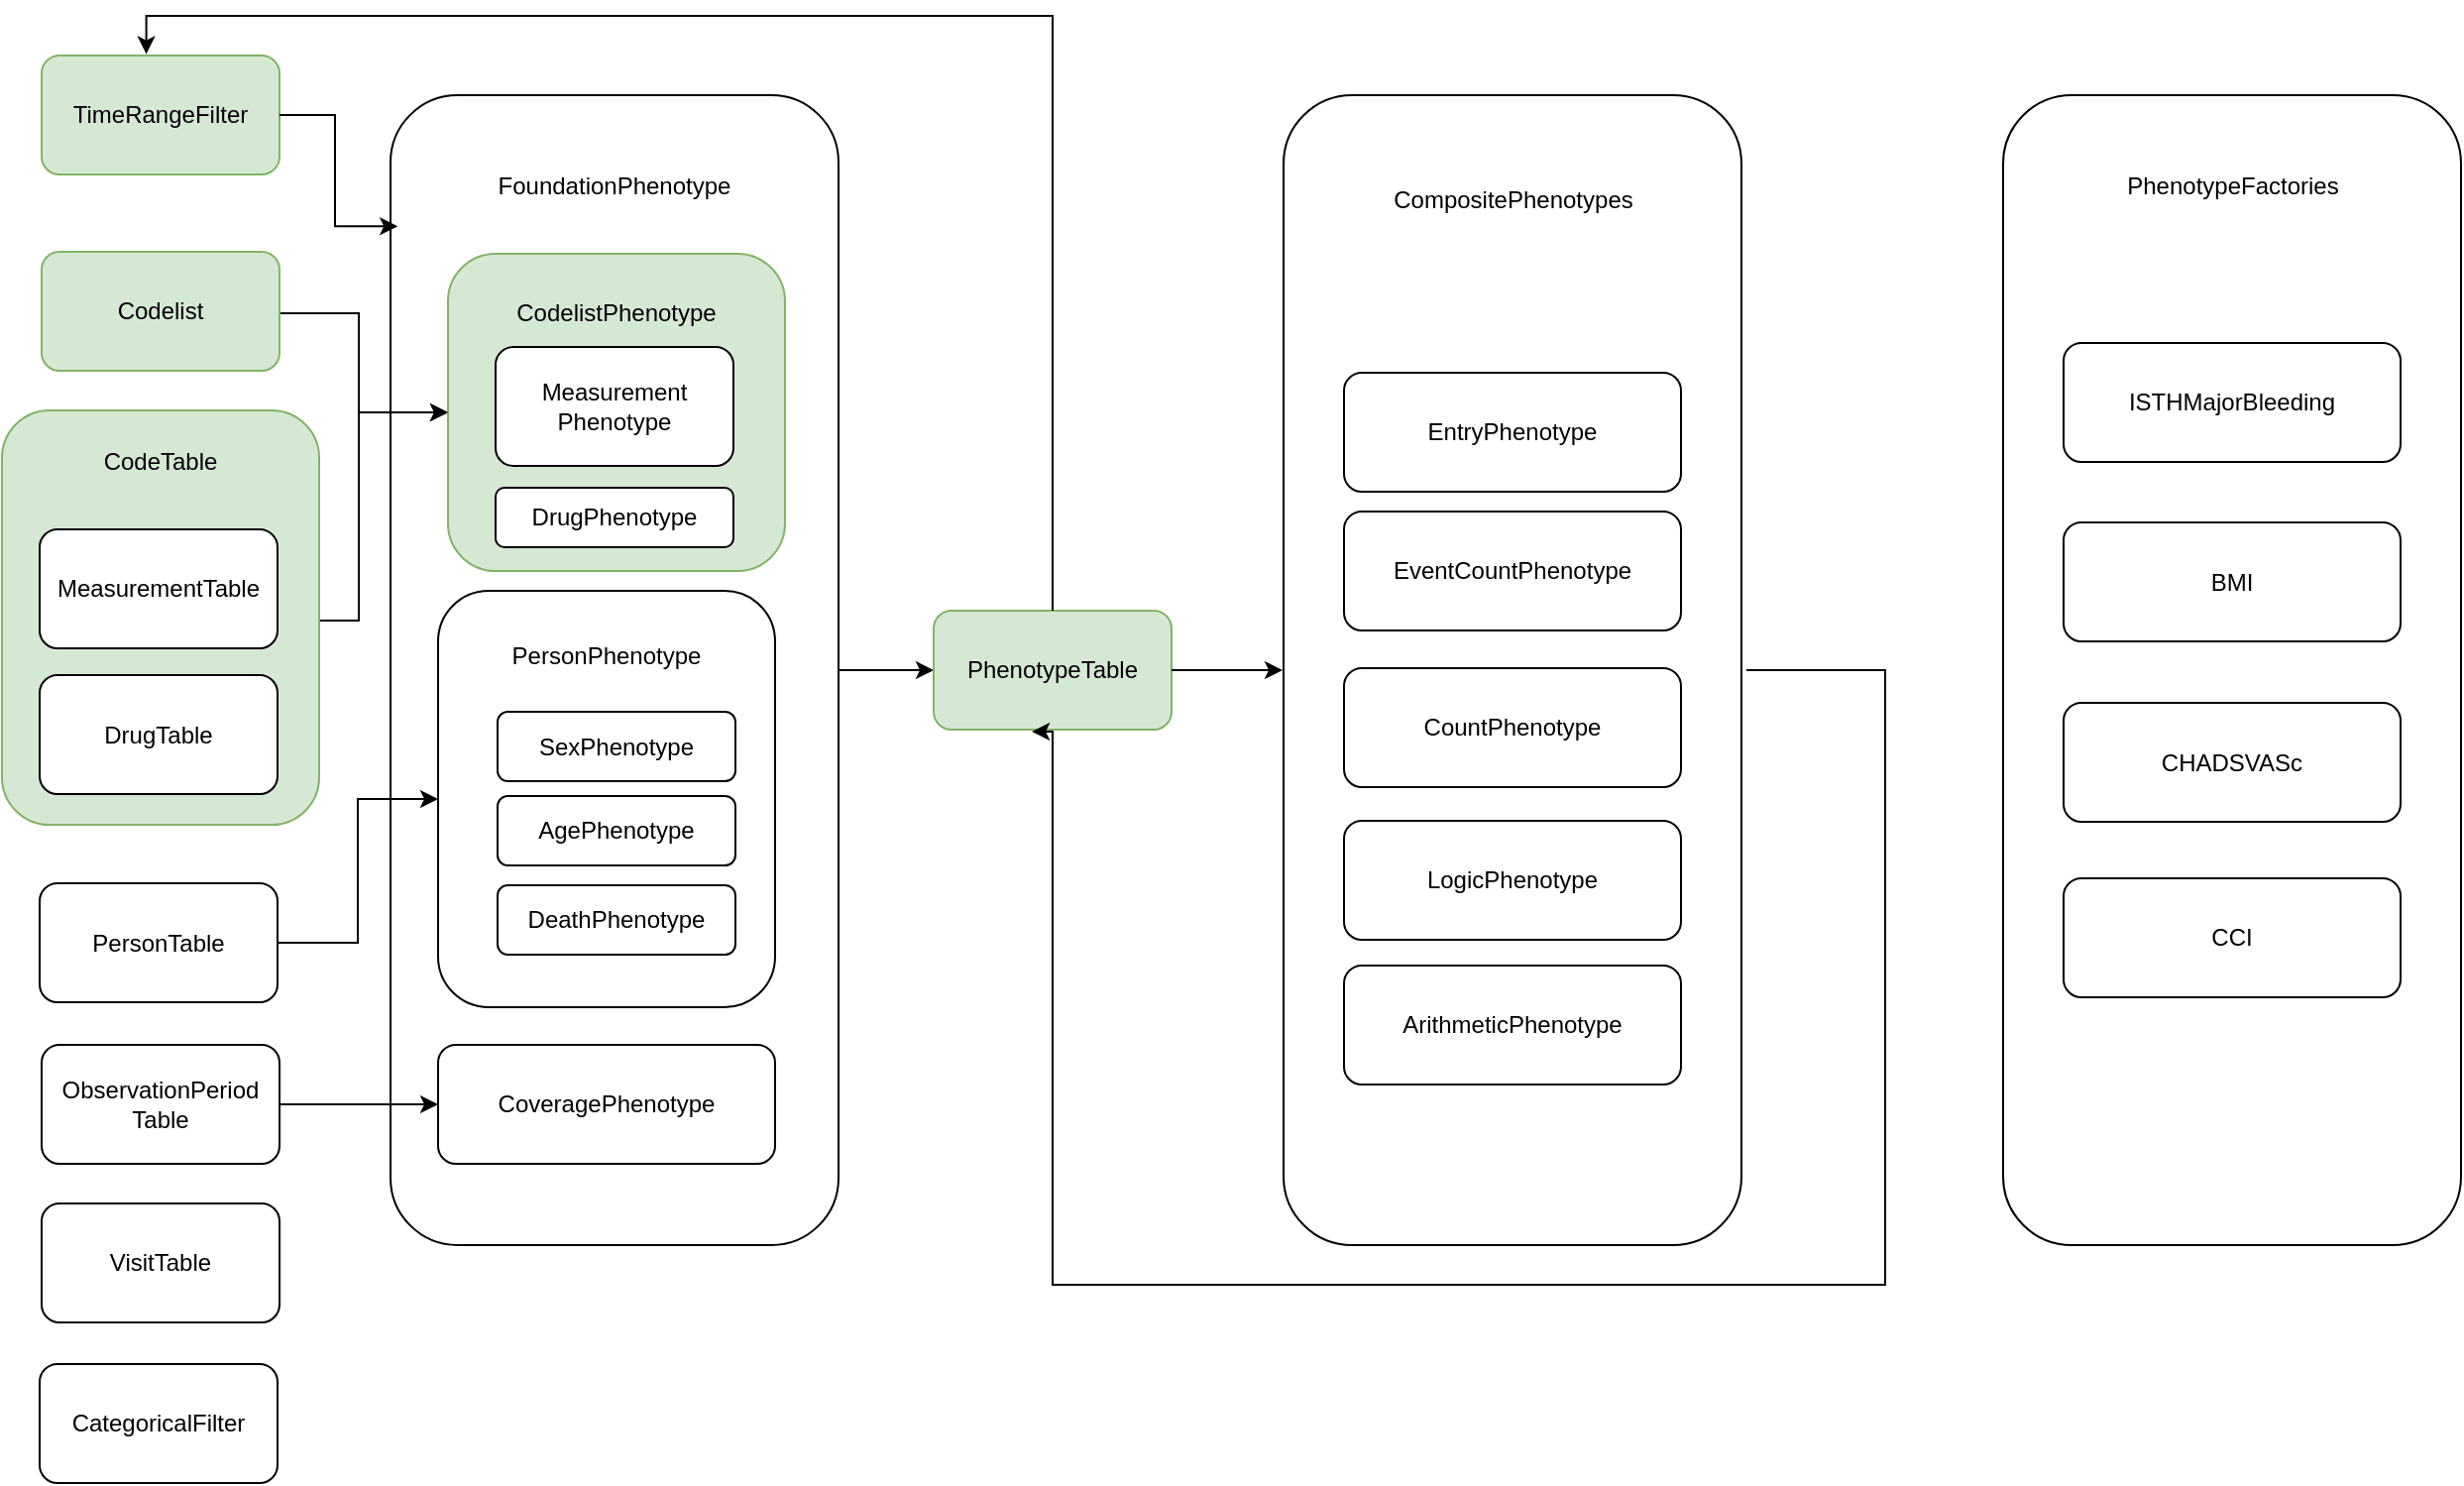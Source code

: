 <mxfile version="24.7.14">
  <diagram name="Page-1" id="jcgd0-aNSiVHtfuQ5S6u">
    <mxGraphModel dx="1439" dy="975" grid="1" gridSize="10" guides="1" tooltips="1" connect="1" arrows="1" fold="1" page="1" pageScale="1" pageWidth="827" pageHeight="1169" math="0" shadow="0">
      <root>
        <mxCell id="0" />
        <mxCell id="1" parent="0" />
        <mxCell id="W7fSoNP8aSXUWgSMz05Q-54" value="CompositePhenotypes&lt;div&gt;&lt;br&gt;&lt;/div&gt;&lt;div&gt;&lt;br&gt;&lt;/div&gt;&lt;div&gt;&lt;br&gt;&lt;/div&gt;&lt;div&gt;&lt;br&gt;&lt;/div&gt;&lt;div&gt;&lt;br&gt;&lt;/div&gt;&lt;div&gt;&lt;br&gt;&lt;/div&gt;&lt;div&gt;&lt;br&gt;&lt;/div&gt;&lt;div&gt;&lt;br&gt;&lt;/div&gt;&lt;div&gt;&lt;br&gt;&lt;/div&gt;&lt;div&gt;&lt;br&gt;&lt;/div&gt;&lt;div&gt;&lt;br&gt;&lt;/div&gt;&lt;div&gt;&lt;br&gt;&lt;/div&gt;&lt;div&gt;&lt;br&gt;&lt;/div&gt;&lt;div&gt;&lt;br&gt;&lt;/div&gt;&lt;div&gt;&lt;br&gt;&lt;/div&gt;&lt;div&gt;&lt;br&gt;&lt;/div&gt;&lt;div&gt;&lt;br&gt;&lt;/div&gt;&lt;div&gt;&lt;br&gt;&lt;/div&gt;&lt;div&gt;&lt;br&gt;&lt;/div&gt;&lt;div&gt;&lt;br&gt;&lt;/div&gt;&lt;div&gt;&lt;br&gt;&lt;/div&gt;&lt;div&gt;&lt;br&gt;&lt;/div&gt;&lt;div&gt;&lt;br&gt;&lt;/div&gt;&lt;div&gt;&lt;br&gt;&lt;/div&gt;&lt;div&gt;&lt;br&gt;&lt;/div&gt;&lt;div&gt;&lt;br&gt;&lt;/div&gt;&lt;div&gt;&lt;br&gt;&lt;/div&gt;&lt;div&gt;&lt;br&gt;&lt;/div&gt;&lt;div&gt;&lt;br&gt;&lt;/div&gt;&lt;div&gt;&lt;br&gt;&lt;/div&gt;&lt;div&gt;&lt;br&gt;&lt;/div&gt;&lt;div&gt;&lt;br&gt;&lt;/div&gt;&lt;div&gt;&lt;br&gt;&lt;/div&gt;" style="rounded=1;whiteSpace=wrap;html=1;" vertex="1" parent="1">
          <mxGeometry x="796.5" y="320" width="231" height="580" as="geometry" />
        </mxCell>
        <mxCell id="W7fSoNP8aSXUWgSMz05Q-15" style="edgeStyle=orthogonalEdgeStyle;rounded=0;orthogonalLoop=1;jettySize=auto;html=1;entryX=0;entryY=0.5;entryDx=0;entryDy=0;" edge="1" parent="1" source="W7fSoNP8aSXUWgSMz05Q-12" target="W7fSoNP8aSXUWgSMz05Q-13">
          <mxGeometry relative="1" as="geometry">
            <mxPoint x="630" y="630" as="targetPoint" />
          </mxGeometry>
        </mxCell>
        <mxCell id="W7fSoNP8aSXUWgSMz05Q-12" value="FoundationPhenotype&lt;div&gt;&lt;br&gt;&lt;/div&gt;&lt;div&gt;&lt;br&gt;&lt;/div&gt;&lt;div&gt;&lt;br&gt;&lt;/div&gt;&lt;div&gt;&lt;br&gt;&lt;/div&gt;&lt;div&gt;&lt;br&gt;&lt;/div&gt;&lt;div&gt;&lt;br&gt;&lt;/div&gt;&lt;div&gt;&lt;br&gt;&lt;/div&gt;&lt;div&gt;&lt;br&gt;&lt;/div&gt;&lt;div&gt;&lt;br&gt;&lt;/div&gt;&lt;div&gt;&lt;br&gt;&lt;/div&gt;&lt;div&gt;&lt;br&gt;&lt;/div&gt;&lt;div&gt;&lt;br&gt;&lt;/div&gt;&lt;div&gt;&lt;br&gt;&lt;/div&gt;&lt;div&gt;&lt;br&gt;&lt;/div&gt;&lt;div&gt;&lt;br&gt;&lt;/div&gt;&lt;div&gt;&lt;br&gt;&lt;/div&gt;&lt;div&gt;&lt;br&gt;&lt;/div&gt;&lt;div&gt;&lt;br&gt;&lt;/div&gt;&lt;div&gt;&lt;br&gt;&lt;/div&gt;&lt;div&gt;&lt;br&gt;&lt;/div&gt;&lt;div&gt;&lt;br&gt;&lt;/div&gt;&lt;div&gt;&lt;br&gt;&lt;/div&gt;&lt;div&gt;&lt;br&gt;&lt;/div&gt;&lt;div&gt;&lt;br&gt;&lt;/div&gt;&lt;div&gt;&lt;br&gt;&lt;/div&gt;&lt;div&gt;&lt;br&gt;&lt;/div&gt;&lt;div&gt;&lt;br&gt;&lt;/div&gt;&lt;div&gt;&lt;br&gt;&lt;/div&gt;&lt;div&gt;&lt;br&gt;&lt;/div&gt;&lt;div&gt;&lt;br&gt;&lt;/div&gt;&lt;div&gt;&lt;br&gt;&lt;/div&gt;&lt;div&gt;&lt;br&gt;&lt;/div&gt;&lt;div&gt;&lt;br&gt;&lt;/div&gt;&lt;div&gt;&lt;br&gt;&lt;/div&gt;" style="rounded=1;whiteSpace=wrap;html=1;" vertex="1" parent="1">
          <mxGeometry x="346" y="320" width="226" height="580" as="geometry" />
        </mxCell>
        <mxCell id="W7fSoNP8aSXUWgSMz05Q-65" style="edgeStyle=orthogonalEdgeStyle;rounded=0;orthogonalLoop=1;jettySize=auto;html=1;entryX=0;entryY=0.5;entryDx=0;entryDy=0;" edge="1" parent="1" source="W7fSoNP8aSXUWgSMz05Q-4" target="W7fSoNP8aSXUWgSMz05Q-5">
          <mxGeometry relative="1" as="geometry">
            <Array as="points">
              <mxPoint x="330" y="430" />
              <mxPoint x="330" y="480" />
            </Array>
          </mxGeometry>
        </mxCell>
        <mxCell id="W7fSoNP8aSXUWgSMz05Q-4" value="Codelist" style="rounded=1;whiteSpace=wrap;html=1;fillColor=#d5e8d4;strokeColor=#82b366;" vertex="1" parent="1">
          <mxGeometry x="170" y="399" width="120" height="60" as="geometry" />
        </mxCell>
        <mxCell id="W7fSoNP8aSXUWgSMz05Q-5" value="CodelistPhenotype&lt;div&gt;&lt;br&gt;&lt;/div&gt;&lt;div&gt;&lt;br&gt;&lt;/div&gt;&lt;div&gt;&lt;br&gt;&lt;/div&gt;&lt;div&gt;&lt;br&gt;&lt;/div&gt;&lt;div&gt;&lt;br&gt;&lt;/div&gt;&lt;div&gt;&lt;br&gt;&lt;/div&gt;&lt;div&gt;&lt;br&gt;&lt;/div&gt;" style="rounded=1;whiteSpace=wrap;html=1;fillColor=#d5e8d4;strokeColor=#82b366;" vertex="1" parent="1">
          <mxGeometry x="375" y="400" width="170" height="160" as="geometry" />
        </mxCell>
        <mxCell id="W7fSoNP8aSXUWgSMz05Q-24" style="edgeStyle=orthogonalEdgeStyle;rounded=0;orthogonalLoop=1;jettySize=auto;html=1;entryX=0;entryY=0.5;entryDx=0;entryDy=0;" edge="1" parent="1" source="W7fSoNP8aSXUWgSMz05Q-6" target="W7fSoNP8aSXUWgSMz05Q-5">
          <mxGeometry relative="1" as="geometry">
            <Array as="points">
              <mxPoint x="330" y="585" />
              <mxPoint x="330" y="480" />
            </Array>
          </mxGeometry>
        </mxCell>
        <mxCell id="W7fSoNP8aSXUWgSMz05Q-6" value="CodeTable&lt;div&gt;&lt;br&gt;&lt;/div&gt;&lt;div&gt;&lt;br&gt;&lt;/div&gt;&lt;div&gt;&lt;br&gt;&lt;/div&gt;&lt;div&gt;&lt;br&gt;&lt;/div&gt;&lt;div&gt;&lt;br&gt;&lt;/div&gt;&lt;div&gt;&lt;br&gt;&lt;/div&gt;&lt;div&gt;&lt;br&gt;&lt;/div&gt;&lt;div&gt;&lt;br&gt;&lt;/div&gt;&lt;div&gt;&lt;br&gt;&lt;/div&gt;&lt;div&gt;&lt;br&gt;&lt;/div&gt;&lt;div&gt;&lt;br&gt;&lt;/div&gt;" style="rounded=1;whiteSpace=wrap;html=1;fillColor=#d5e8d4;strokeColor=#82b366;" vertex="1" parent="1">
          <mxGeometry x="150" y="479" width="160" height="209" as="geometry" />
        </mxCell>
        <mxCell id="W7fSoNP8aSXUWgSMz05Q-18" style="edgeStyle=orthogonalEdgeStyle;rounded=0;orthogonalLoop=1;jettySize=auto;html=1;entryX=0;entryY=0.5;entryDx=0;entryDy=0;" edge="1" parent="1" source="W7fSoNP8aSXUWgSMz05Q-7" target="W7fSoNP8aSXUWgSMz05Q-8">
          <mxGeometry relative="1" as="geometry" />
        </mxCell>
        <mxCell id="W7fSoNP8aSXUWgSMz05Q-7" value="PersonTable" style="rounded=1;whiteSpace=wrap;html=1;" vertex="1" parent="1">
          <mxGeometry x="169" y="717.5" width="120" height="60" as="geometry" />
        </mxCell>
        <mxCell id="W7fSoNP8aSXUWgSMz05Q-8" value="PersonPhenotype&lt;div&gt;&lt;br&gt;&lt;/div&gt;&lt;div&gt;&lt;br&gt;&lt;/div&gt;&lt;div&gt;&lt;br&gt;&lt;/div&gt;&lt;div&gt;&lt;br&gt;&lt;/div&gt;&lt;div&gt;&lt;br&gt;&lt;/div&gt;&lt;div&gt;&lt;br&gt;&lt;/div&gt;&lt;div&gt;&lt;br&gt;&lt;/div&gt;&lt;div&gt;&lt;br&gt;&lt;/div&gt;&lt;div&gt;&lt;br&gt;&lt;/div&gt;&lt;div&gt;&lt;br&gt;&lt;/div&gt;" style="rounded=1;whiteSpace=wrap;html=1;" vertex="1" parent="1">
          <mxGeometry x="370" y="570" width="170" height="210" as="geometry" />
        </mxCell>
        <mxCell id="W7fSoNP8aSXUWgSMz05Q-13" value="PhenotypeTable" style="rounded=1;whiteSpace=wrap;html=1;fillColor=#d5e8d4;strokeColor=#82b366;" vertex="1" parent="1">
          <mxGeometry x="620" y="580" width="120" height="60" as="geometry" />
        </mxCell>
        <mxCell id="W7fSoNP8aSXUWgSMz05Q-10" value="AgePhenotype" style="rounded=1;whiteSpace=wrap;html=1;" vertex="1" parent="1">
          <mxGeometry x="400" y="673.5" width="120" height="35" as="geometry" />
        </mxCell>
        <mxCell id="W7fSoNP8aSXUWgSMz05Q-9" value="SexPhenotype" style="rounded=1;whiteSpace=wrap;html=1;" vertex="1" parent="1">
          <mxGeometry x="400" y="631" width="120" height="35" as="geometry" />
        </mxCell>
        <mxCell id="W7fSoNP8aSXUWgSMz05Q-43" style="edgeStyle=orthogonalEdgeStyle;rounded=0;orthogonalLoop=1;jettySize=auto;html=1;entryX=0;entryY=0.5;entryDx=0;entryDy=0;" edge="1" parent="1" source="W7fSoNP8aSXUWgSMz05Q-20" target="W7fSoNP8aSXUWgSMz05Q-36">
          <mxGeometry relative="1" as="geometry" />
        </mxCell>
        <mxCell id="W7fSoNP8aSXUWgSMz05Q-20" value="ObservationPeriod&lt;div&gt;Table&lt;/div&gt;" style="rounded=1;whiteSpace=wrap;html=1;" vertex="1" parent="1">
          <mxGeometry x="170" y="799" width="120" height="60" as="geometry" />
        </mxCell>
        <mxCell id="W7fSoNP8aSXUWgSMz05Q-26" value="DeathPhenotype" style="rounded=1;whiteSpace=wrap;html=1;" vertex="1" parent="1">
          <mxGeometry x="400" y="718.5" width="120" height="35" as="geometry" />
        </mxCell>
        <mxCell id="W7fSoNP8aSXUWgSMz05Q-36" value="CoveragePhenotype" style="rounded=1;whiteSpace=wrap;html=1;" vertex="1" parent="1">
          <mxGeometry x="370" y="799" width="170" height="60" as="geometry" />
        </mxCell>
        <mxCell id="W7fSoNP8aSXUWgSMz05Q-39" value="MeasurementTable" style="rounded=1;whiteSpace=wrap;html=1;" vertex="1" parent="1">
          <mxGeometry x="169" y="539" width="120" height="60" as="geometry" />
        </mxCell>
        <mxCell id="W7fSoNP8aSXUWgSMz05Q-40" value="DrugTable" style="rounded=1;whiteSpace=wrap;html=1;" vertex="1" parent="1">
          <mxGeometry x="169" y="612.5" width="120" height="60" as="geometry" />
        </mxCell>
        <mxCell id="W7fSoNP8aSXUWgSMz05Q-41" value="Measurement&lt;br&gt;Phenotype" style="rounded=1;whiteSpace=wrap;html=1;" vertex="1" parent="1">
          <mxGeometry x="399" y="447" width="120" height="60" as="geometry" />
        </mxCell>
        <mxCell id="W7fSoNP8aSXUWgSMz05Q-42" value="DrugPhenotype" style="rounded=1;whiteSpace=wrap;html=1;" vertex="1" parent="1">
          <mxGeometry x="399" y="518" width="120" height="30" as="geometry" />
        </mxCell>
        <mxCell id="W7fSoNP8aSXUWgSMz05Q-45" value="TimeRangeFilter" style="rounded=1;whiteSpace=wrap;html=1;fillColor=#d5e8d4;strokeColor=#82b366;" vertex="1" parent="1">
          <mxGeometry x="170" y="300" width="120" height="60" as="geometry" />
        </mxCell>
        <mxCell id="W7fSoNP8aSXUWgSMz05Q-46" value="CategoricalFilter" style="rounded=1;whiteSpace=wrap;html=1;" vertex="1" parent="1">
          <mxGeometry x="169" y="960" width="120" height="60" as="geometry" />
        </mxCell>
        <mxCell id="W7fSoNP8aSXUWgSMz05Q-49" value="EntryPhenotype" style="rounded=1;whiteSpace=wrap;html=1;" vertex="1" parent="1">
          <mxGeometry x="827" y="460" width="170" height="60" as="geometry" />
        </mxCell>
        <mxCell id="W7fSoNP8aSXUWgSMz05Q-50" value="EventCountPhenotype" style="rounded=1;whiteSpace=wrap;html=1;" vertex="1" parent="1">
          <mxGeometry x="827" y="530" width="170" height="60" as="geometry" />
        </mxCell>
        <mxCell id="W7fSoNP8aSXUWgSMz05Q-51" value="CountPhenotype" style="rounded=1;whiteSpace=wrap;html=1;" vertex="1" parent="1">
          <mxGeometry x="827" y="609" width="170" height="60" as="geometry" />
        </mxCell>
        <mxCell id="W7fSoNP8aSXUWgSMz05Q-52" value="LogicPhenotype" style="rounded=1;whiteSpace=wrap;html=1;" vertex="1" parent="1">
          <mxGeometry x="827" y="686" width="170" height="60" as="geometry" />
        </mxCell>
        <mxCell id="W7fSoNP8aSXUWgSMz05Q-53" value="ArithmeticPhenotype" style="rounded=1;whiteSpace=wrap;html=1;" vertex="1" parent="1">
          <mxGeometry x="827" y="759" width="170" height="60" as="geometry" />
        </mxCell>
        <mxCell id="W7fSoNP8aSXUWgSMz05Q-57" style="edgeStyle=orthogonalEdgeStyle;rounded=0;orthogonalLoop=1;jettySize=auto;html=1;" edge="1" parent="1" source="W7fSoNP8aSXUWgSMz05Q-13">
          <mxGeometry relative="1" as="geometry">
            <mxPoint x="796" y="610" as="targetPoint" />
          </mxGeometry>
        </mxCell>
        <mxCell id="W7fSoNP8aSXUWgSMz05Q-64" style="edgeStyle=orthogonalEdgeStyle;rounded=0;orthogonalLoop=1;jettySize=auto;html=1;entryX=0.413;entryY=1.016;entryDx=0;entryDy=0;entryPerimeter=0;" edge="1" parent="1" target="W7fSoNP8aSXUWgSMz05Q-13">
          <mxGeometry relative="1" as="geometry">
            <mxPoint x="1030" y="610" as="sourcePoint" />
            <Array as="points">
              <mxPoint x="1100" y="610" />
              <mxPoint x="1100" y="920" />
              <mxPoint x="680" y="920" />
              <mxPoint x="680" y="641" />
            </Array>
          </mxGeometry>
        </mxCell>
        <mxCell id="W7fSoNP8aSXUWgSMz05Q-66" value="VisitTable" style="rounded=1;whiteSpace=wrap;html=1;" vertex="1" parent="1">
          <mxGeometry x="170" y="879" width="120" height="60" as="geometry" />
        </mxCell>
        <mxCell id="W7fSoNP8aSXUWgSMz05Q-69" value="&lt;div&gt;PhenotypeFactories&lt;/div&gt;&lt;div&gt;&lt;br&gt;&lt;/div&gt;&lt;div&gt;&lt;br&gt;&lt;/div&gt;&lt;div&gt;&lt;br&gt;&lt;/div&gt;&lt;div&gt;&lt;br&gt;&lt;/div&gt;&lt;div&gt;&lt;br&gt;&lt;/div&gt;&lt;div&gt;&lt;br&gt;&lt;/div&gt;&lt;div&gt;&lt;br&gt;&lt;/div&gt;&lt;div&gt;&lt;br&gt;&lt;/div&gt;&lt;div&gt;&lt;br&gt;&lt;/div&gt;&lt;div&gt;&lt;br&gt;&lt;/div&gt;&lt;div&gt;&lt;br&gt;&lt;/div&gt;&lt;div&gt;&lt;br&gt;&lt;/div&gt;&lt;div&gt;&lt;br&gt;&lt;/div&gt;&lt;div&gt;&lt;br&gt;&lt;/div&gt;&lt;div&gt;&lt;br&gt;&lt;/div&gt;&lt;div&gt;&lt;br&gt;&lt;/div&gt;&lt;div&gt;&lt;br&gt;&lt;/div&gt;&lt;div&gt;&lt;br&gt;&lt;/div&gt;&lt;div&gt;&lt;br&gt;&lt;/div&gt;&lt;div&gt;&lt;br&gt;&lt;/div&gt;&lt;div&gt;&lt;br&gt;&lt;/div&gt;&lt;div&gt;&lt;br&gt;&lt;/div&gt;&lt;div&gt;&lt;br&gt;&lt;/div&gt;&lt;div&gt;&lt;br&gt;&lt;/div&gt;&lt;div&gt;&lt;br&gt;&lt;/div&gt;&lt;div&gt;&lt;br&gt;&lt;/div&gt;&lt;div&gt;&lt;br&gt;&lt;/div&gt;&lt;div&gt;&lt;br&gt;&lt;/div&gt;&lt;div&gt;&lt;br&gt;&lt;/div&gt;&lt;div&gt;&lt;br&gt;&lt;/div&gt;&lt;div&gt;&lt;br&gt;&lt;/div&gt;&lt;div&gt;&lt;br&gt;&lt;/div&gt;&lt;div&gt;&lt;br&gt;&lt;/div&gt;&lt;div&gt;&lt;br&gt;&lt;/div&gt;" style="rounded=1;whiteSpace=wrap;html=1;" vertex="1" parent="1">
          <mxGeometry x="1159.5" y="320" width="231" height="580" as="geometry" />
        </mxCell>
        <mxCell id="W7fSoNP8aSXUWgSMz05Q-70" value="ISTHMajorBleeding" style="rounded=1;whiteSpace=wrap;html=1;" vertex="1" parent="1">
          <mxGeometry x="1190" y="445" width="170" height="60" as="geometry" />
        </mxCell>
        <mxCell id="W7fSoNP8aSXUWgSMz05Q-71" value="BMI" style="rounded=1;whiteSpace=wrap;html=1;" vertex="1" parent="1">
          <mxGeometry x="1190" y="535.5" width="170" height="60" as="geometry" />
        </mxCell>
        <mxCell id="W7fSoNP8aSXUWgSMz05Q-72" value="CHADSVASc" style="rounded=1;whiteSpace=wrap;html=1;" vertex="1" parent="1">
          <mxGeometry x="1190" y="626.5" width="170" height="60" as="geometry" />
        </mxCell>
        <mxCell id="W7fSoNP8aSXUWgSMz05Q-73" value="CCI" style="rounded=1;whiteSpace=wrap;html=1;" vertex="1" parent="1">
          <mxGeometry x="1190" y="715" width="170" height="60" as="geometry" />
        </mxCell>
        <mxCell id="W7fSoNP8aSXUWgSMz05Q-74" style="edgeStyle=orthogonalEdgeStyle;rounded=0;orthogonalLoop=1;jettySize=auto;html=1;exitX=0.5;exitY=1;exitDx=0;exitDy=0;" edge="1" parent="1" source="W7fSoNP8aSXUWgSMz05Q-66" target="W7fSoNP8aSXUWgSMz05Q-66">
          <mxGeometry relative="1" as="geometry" />
        </mxCell>
        <mxCell id="W7fSoNP8aSXUWgSMz05Q-75" style="edgeStyle=orthogonalEdgeStyle;rounded=0;orthogonalLoop=1;jettySize=auto;html=1;entryX=0.44;entryY=-0.012;entryDx=0;entryDy=0;entryPerimeter=0;" edge="1" parent="1" source="W7fSoNP8aSXUWgSMz05Q-13" target="W7fSoNP8aSXUWgSMz05Q-45">
          <mxGeometry relative="1" as="geometry">
            <Array as="points">
              <mxPoint x="680" y="280" />
              <mxPoint x="223" y="280" />
            </Array>
          </mxGeometry>
        </mxCell>
        <mxCell id="W7fSoNP8aSXUWgSMz05Q-76" style="edgeStyle=orthogonalEdgeStyle;rounded=0;orthogonalLoop=1;jettySize=auto;html=1;entryX=0.016;entryY=0.114;entryDx=0;entryDy=0;entryPerimeter=0;" edge="1" parent="1" source="W7fSoNP8aSXUWgSMz05Q-45" target="W7fSoNP8aSXUWgSMz05Q-12">
          <mxGeometry relative="1" as="geometry" />
        </mxCell>
      </root>
    </mxGraphModel>
  </diagram>
</mxfile>
